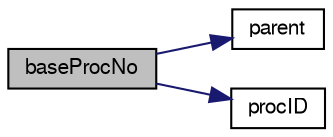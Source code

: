 digraph "baseProcNo"
{
  bgcolor="transparent";
  edge [fontname="FreeSans",fontsize="10",labelfontname="FreeSans",labelfontsize="10"];
  node [fontname="FreeSans",fontsize="10",shape=record];
  rankdir="LR";
  Node127 [label="baseProcNo",height=0.2,width=0.4,color="black", fillcolor="grey75", style="filled", fontcolor="black"];
  Node127 -> Node128 [color="midnightblue",fontsize="10",style="solid",fontname="FreeSans"];
  Node128 [label="parent",height=0.2,width=0.4,color="black",URL="$a26270.html#a90aa4fcf36703e8e69e1d282c3e58b63"];
  Node127 -> Node129 [color="midnightblue",fontsize="10",style="solid",fontname="FreeSans"];
  Node129 [label="procID",height=0.2,width=0.4,color="black",URL="$a26270.html#a84f704bb2ea57d6cc5f9da9ea5f0a660",tooltip="Process ID of given process index. "];
}
